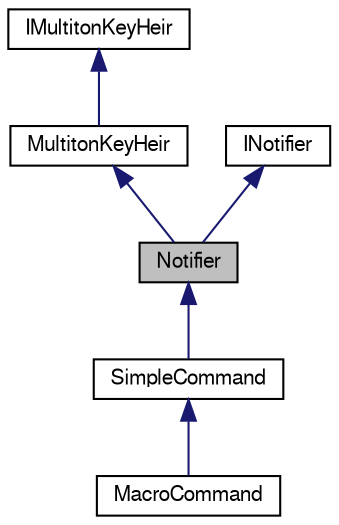 digraph G
{
  edge [fontname="FreeSans",fontsize="10",labelfontname="FreeSans",labelfontsize="10"];
  node [fontname="FreeSans",fontsize="10",shape=record];
  Node1 [label="Notifier",height=0.2,width=0.4,color="black", fillcolor="grey75", style="filled" fontcolor="black"];
  Node2 -> Node1 [dir=back,color="midnightblue",fontsize="10",style="solid",fontname="FreeSans"];
  Node2 [label="MultitonKeyHeir",height=0.2,width=0.4,color="black", fillcolor="white", style="filled",URL="$class_multiton_key_heir.html",tooltip="Multiton key holding class."];
  Node3 -> Node2 [dir=back,color="midnightblue",fontsize="10",style="solid",fontname="FreeSans"];
  Node3 [label="IMultitonKeyHeir",height=0.2,width=0.4,color="black", fillcolor="white", style="filled",URL="$class_i_multiton_key_heir.html",tooltip="Contains a multiton key."];
  Node4 -> Node1 [dir=back,color="midnightblue",fontsize="10",style="solid",fontname="FreeSans"];
  Node4 [label="INotifier",height=0.2,width=0.4,color="black", fillcolor="white", style="filled",URL="$class_i_notifier.html",tooltip="The interface definition for a PureMVC Notifier."];
  Node1 -> Node5 [dir=back,color="midnightblue",fontsize="10",style="solid",fontname="FreeSans"];
  Node5 [label="SimpleCommand",height=0.2,width=0.4,color="black", fillcolor="white", style="filled",URL="$class_simple_command.html",tooltip="A base ICommand implementation."];
  Node5 -> Node6 [dir=back,color="midnightblue",fontsize="10",style="solid",fontname="FreeSans"];
  Node6 [label="MacroCommand",height=0.2,width=0.4,color="black", fillcolor="white", style="filled",URL="$class_macro_command.html",tooltip="A base ICommand implementation that executes other ICommands."];
}
